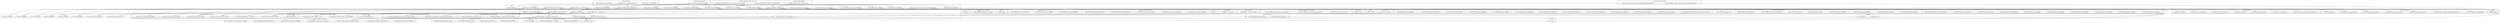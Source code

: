 digraph {
graph [overlap=false]
subgraph cluster_MooseX_ClassAttribute_Role_Meta_Class {
	label="MooseX::ClassAttribute::Role::Meta::Class";
	"MooseX::ClassAttribute::Role::Meta::Class::_process_new_class_attribute";
	"MooseX::ClassAttribute::Role::Meta::Class::add_class_attribute";
}
subgraph cluster_MooseX_AttributeHelpers_Collection_Hash {
	label="MooseX::AttributeHelpers::Collection::Hash";
	"MooseX::AttributeHelpers::Collection::Hash::_process_options";
	"MooseX::AttributeHelpers::Collection::Hash::meta";
}
subgraph cluster_warnings {
	label="warnings";
	"warnings::import";
}
subgraph cluster_MooseX_Types_TypeDecorator {
	label="MooseX::Types::TypeDecorator";
	"MooseX::Types::TypeDecorator::AUTOLOAD";
	"MooseX::Types::TypeDecorator::isa";
}
subgraph cluster_Moose_Exporter {
	label="Moose::Exporter";
	"Moose::Exporter::setup_import_methods";
}
subgraph cluster_Class_MOP_Mixin_HasMethods {
	label="Class::MOP::Mixin::HasMethods";
	"Class::MOP::Mixin::HasMethods::get_method";
}
subgraph cluster_Moose_Util_TypeConstraints {
	label="Moose::Util::TypeConstraints";
	"Moose::Util::TypeConstraints::BEGIN@39";
	"Moose::Util::TypeConstraints::BEGIN@619";
	"Moose::Util::TypeConstraints::BEGIN@28";
	"Moose::Util::TypeConstraints::BEGIN@6";
	"Moose::Util::TypeConstraints::BEGIN@598";
	"Moose::Util::TypeConstraints::subtype";
	"Moose::Util::TypeConstraints::BEGIN@35";
	"Moose::Util::TypeConstraints::list_all_type_constraints";
	"Moose::Util::TypeConstraints::BEGIN@4";
	"Moose::Util::TypeConstraints::BEGIN@30";
	"Moose::Util::TypeConstraints::BEGIN@36";
	"Moose::Util::TypeConstraints::BEGIN@572";
	"Moose::Util::TypeConstraints::where";
	"Moose::Util::TypeConstraints::as";
	"Moose::Util::TypeConstraints::find_type_constraint";
	"Moose::Util::TypeConstraints::BEGIN@32";
	"Moose::Util::TypeConstraints::type";
	"Moose::Util::TypeConstraints::BEGIN@38";
	"Moose::Util::TypeConstraints::BEGIN@7";
	"Moose::Util::TypeConstraints::find_or_create_isa_type_constraint";
	"Moose::Util::TypeConstraints::BEGIN@65";
	"Moose::Util::TypeConstraints::CORE:qr";
	"Moose::Util::TypeConstraints::CORE:regcomp";
	"Moose::Util::TypeConstraints::BEGIN@592";
	"Moose::Util::TypeConstraints::optimize_as";
	"Moose::Util::TypeConstraints::BEGIN@5";
	"Moose::Util::TypeConstraints::BEGIN@33";
	"Moose::Util::TypeConstraints::BEGIN@603";
	"Moose::Util::TypeConstraints::BEGIN@34";
	"Moose::Util::TypeConstraints::BEGIN@37";
	"Moose::Util::TypeConstraints::BEGIN@29";
	"Moose::Util::TypeConstraints::BEGIN@31";
}
subgraph cluster_Moose {
	label="Moose";
	"Moose::BEGIN@20";
}
subgraph cluster_Moose_Meta_TypeConstraint_Registry {
	label="Moose::Meta::TypeConstraint::Registry";
	"Moose::Meta::TypeConstraint::Registry::new";
	"Moose::Meta::TypeConstraint::Registry::add_type_constraint";
	"Moose::Meta::TypeConstraint::Registry::get_type_constraint";
}
subgraph cluster_Moose_Meta_Mixin_AttributeCore {
	label="Moose::Meta::Mixin::AttributeCore";
	"Moose::Meta::Mixin::AttributeCore::type_constraint";
	"Moose::Meta::Mixin::AttributeCore::is_required";
	"Moose::Meta::Mixin::AttributeCore::has_handles";
	"Moose::Meta::Mixin::AttributeCore::is_weak_ref";
	"Moose::Meta::Mixin::AttributeCore::should_coerce";
	"Moose::Meta::Mixin::AttributeCore::is_lazy";
	"Moose::Meta::Mixin::AttributeCore::has_type_constraint";
}
subgraph cluster_Try_Tiny {
	label="Try::Tiny";
	"Try::Tiny::try";
}
subgraph cluster_Moose_Meta_Role_Attribute {
	label="Moose::Meta::Role::Attribute";
	"Moose::Meta::Role::Attribute::attribute_for_class";
}
subgraph cluster_Scalar_Util {
	label="Scalar::Util";
	"Scalar::Util::blessed";
}
subgraph cluster_UNIVERSAL {
	label="UNIVERSAL";
	"UNIVERSAL::isa";
	"UNIVERSAL::can";
}
subgraph cluster_Class_MOP_Method_Wrapped {
	label="Class::MOP::Method::Wrapped";
	"Class::MOP::Method::Wrapped::__ANON__[Class/MOP/Method/Wrapped.pm:49]";
	"Class::MOP::Method::Wrapped::__ANON__[Class/MOP/Method/Wrapped.pm:64]";
}
subgraph cluster_Moose_Meta_Class {
	label="Moose::Meta::Class";
	"Moose::Meta::Class::_process_new_attribute";
	"Moose::Meta::Class::add_attribute";
	"Moose::Meta::Class::create_anon_class";
}
subgraph cluster_Sub_Exporter {
	label="Sub::Exporter";
	"Sub::Exporter::setup_exporter";
}
subgraph cluster_Class_MOP_Object {
	label="Class::MOP::Object";
	"Class::MOP::Object::meta";
}
subgraph cluster_base {
	label="base";
	"base::import";
}
subgraph cluster_strict {
	label="strict";
	"strict::import";
}
subgraph cluster_Moose_Util {
	label="Moose::Util";
	"Moose::Util::BEGIN@7";
	"Moose::Util::resolve_metatrait_alias";
	"Moose::Util::BEGIN@9";
	"Moose::Util::BEGIN@6";
	"Moose::Util::BEGIN@3";
	"Moose::Util::resolve_metaclass_alias";
	"Moose::Util::BEGIN@4";
	"Moose::Util::BEGIN@8";
}
subgraph cluster_Class_MOP_Instance {
	label="Class::MOP::Instance";
	"Class::MOP::Instance::weaken_slot_value";
	"Class::MOP::Instance::set_slot_value";
}
subgraph cluster_Class_MOP_Class {
	label="Class::MOP::Class";
	"Class::MOP::Class::is_mutable";
	"Class::MOP::Class::get_all_attributes";
	"Class::MOP::Class::__ANON__[Class/MOP/Class.pm:515]";
	"Class::MOP::Class::_construct_instance";
	"Class::MOP::Class::initialize";
	"Class::MOP::Class::make_immutable";
	"Class::MOP::Class::_inline_accessors";
}
subgraph cluster_Class_MOP {
	label="Class::MOP";
	"Class::MOP::class_of";
}
subgraph cluster_Regexp {
	label="Regexp";
	"Regexp::DESTROY";
}
subgraph cluster_Exporter {
	label="Exporter";
	"Exporter::import";
}
subgraph cluster_Class_MOP_Class_Immutable_Class_MOP_Class {
	label="Class::MOP::Class::Immutable::Class::MOP::Class";
	"Class::MOP::Class::Immutable::Class::MOP::Class::get_meta_instance";
	"Class::MOP::Class::Immutable::Class::MOP::Class::get_all_attributes";
}
subgraph cluster_Class_MOP_Attribute {
	label="Class::MOP::Attribute";
	"Class::MOP::Attribute::_process_accessors";
	"Class::MOP::Attribute::set_initial_value";
	"Class::MOP::Attribute::__ANON__[Class/MOP/Attribute.pm:340]";
	"Class::MOP::Attribute::install_accessors";
	"Class::MOP::Attribute::new";
	"Class::MOP::Attribute::associated_methods";
	"Class::MOP::Attribute::associated_class";
}
subgraph cluster_Moose_Object {
	label="Moose::Object";
	"Moose::Object::does";
}
subgraph cluster_Class_MOP_Class_ {
	label="Class::MOP::Class:";
	"Class::MOP::Class:::around";
}
subgraph cluster_Class_MOP_Package {
	label="Class::MOP::Package";
	"Class::MOP::Package::name";
}
subgraph cluster_Class_MOP_Class___ANON___SERIAL_2 {
	label="Class::MOP::Class::__ANON__::SERIAL::2";
	"Class::MOP::Class::__ANON__::SERIAL::2::_process_options";
	"Class::MOP::Class::__ANON__::SERIAL::2::meta";
}
subgraph cluster_Class_MOP_Mixin_AttributeCore {
	label="Class::MOP::Mixin::AttributeCore";
	"Class::MOP::Mixin::AttributeCore::has_default";
	"Class::MOP::Mixin::AttributeCore::default";
	"Class::MOP::Mixin::AttributeCore::name";
	"Class::MOP::Mixin::AttributeCore::has_builder";
	"Class::MOP::Mixin::AttributeCore::init_arg";
	"Class::MOP::Mixin::AttributeCore::has_initializer";
}
subgraph cluster_Moose_Meta_Attribute {
	label="Moose::Meta::Attribute";
	"Moose::Meta::Attribute::_weaken_value";
	"Moose::Meta::Attribute::BEGIN@7";
	"Moose::Meta::Attribute::_process_options";
	"Moose::Meta::Attribute::BEGIN@4";
	"Moose::Meta::Attribute::does";
	"Moose::Meta::Attribute::_set_initial_slot_value";
	"Moose::Meta::Attribute::new";
	"Moose::Meta::Attribute::_process_accessors";
	"Moose::Meta::Attribute::BEGIN@9";
	"Moose::Meta::Attribute::CORE:sort";
	"Moose::Meta::Attribute::BEGIN@5";
	"Moose::Meta::Attribute::BEGIN@15";
	"Moose::Meta::Attribute::BEGIN@8";
	"Moose::Meta::Attribute::install_accessors";
	"Moose::Meta::Attribute::BEGIN@16";
	"Moose::Meta::Attribute::BEGIN@20";
	"Moose::Meta::Attribute::verify_against_type_constraint";
	"Moose::Meta::Attribute::interpolate_class";
	"Moose::Meta::Attribute::accessor_metaclass";
	"Moose::Meta::Attribute::__ANON__[Moose/Meta/Attribute.pm:35]";
	"Moose::Meta::Attribute::initialize_instance_slot";
	"Moose::Meta::Attribute::BEGIN@10";
	"Moose::Meta::Attribute::interpolate_class_and_new";
	"Moose::Meta::Attribute::BEGIN@17";
	"Moose::Meta::Attribute::_coerce_and_verify";
	"Moose::Meta::Attribute::_check_associated_methods";
	"Moose::Meta::Attribute::BEGIN@18";
}
subgraph cluster_Moose_Meta_Method_Accessor {
	label="Moose::Meta::Method::Accessor";
	"Moose::Meta::Method::Accessor::BEGIN@11";
	"Moose::Meta::Method::Accessor::BEGIN@4";
	"Moose::Meta::Method::Accessor::BEGIN@5";
}
subgraph cluster_Moose_Meta_TypeConstraint {
	label="Moose::Meta::TypeConstraint";
	"Moose::Meta::TypeConstraint::has_coercion";
	"Moose::Meta::TypeConstraint::coerce";
	"Moose::Meta::TypeConstraint::check";
	"Moose::Meta::TypeConstraint::new";
}
subgraph cluster_Moose_Meta_Method_Delegation {
	label="Moose::Meta::Method::Delegation";
	"Moose::Meta::Method::Delegation::BEGIN@8";
	"Moose::Meta::Method::Delegation::BEGIN@7";
	"Moose::Meta::Method::Delegation::BEGIN@4";
	"Moose::Meta::Method::Delegation::BEGIN@14";
	"Moose::Meta::Method::Delegation::BEGIN@5";
}
subgraph cluster_Moose_Meta_TypeCoercion {
	label="Moose::Meta::TypeCoercion";
	"Moose::Meta::TypeCoercion::BEGIN@8";
}
"Moose::Meta::Attribute::initialize_instance_slot" -> "Moose::Meta::Attribute::_weaken_value";
"Moose::Meta::Attribute::BEGIN@18" -> "Moose::Util::TypeConstraints::BEGIN@619";
"Moose::Meta::TypeCoercion::BEGIN@8" -> "Moose::Meta::Attribute::BEGIN@9";
"Moose::Meta::Attribute::initialize_instance_slot" -> "Class::MOP::Mixin::AttributeCore::has_default";
"Moose::Meta::Attribute::BEGIN@16" -> "Moose::Meta::Method::Delegation::BEGIN@4";
"Moose::Meta::Attribute::does" -> "Try::Tiny::try";
"Moose::Meta::TypeCoercion::BEGIN@8" -> "Moose::Meta::Attribute::BEGIN@20";
"Moose::Meta::Attribute::verify_against_type_constraint" -> "Moose::Meta::Mixin::AttributeCore::has_type_constraint";
"Moose::Meta::Attribute::_coerce_and_verify" -> "Moose::Meta::Mixin::AttributeCore::has_type_constraint";
"Moose::Meta::Attribute::interpolate_class" -> "Moose::Meta::Attribute::interpolate_class";
"Moose::Meta::Attribute::interpolate_class_and_new" -> "Moose::Meta::Attribute::interpolate_class";
"Moose::Meta::Attribute::BEGIN@17" -> "Moose::Util::BEGIN@7";
"Try::Tiny::try" -> "Moose::Meta::Attribute::__ANON__[Moose/Meta/Attribute.pm:35]";
"Moose::Meta::Attribute::BEGIN@16" -> "Moose::Meta::Method::Delegation::BEGIN@8";
"Moose::Meta::Attribute::BEGIN@18" -> "Moose::Util::TypeConstraints::BEGIN@36";
"Moose::Meta::TypeCoercion::BEGIN@8" -> "Moose::Meta::Attribute::BEGIN@10";
"Moose::Meta::Attribute::initialize_instance_slot" -> "Moose::Meta::Mixin::AttributeCore::is_lazy";
"Moose::Meta::Attribute::BEGIN@9" -> "Exporter::import";
"Moose::Meta::Attribute::BEGIN@7" -> "Exporter::import";
"Moose::Meta::Attribute::BEGIN@8" -> "Exporter::import";
"Moose::Meta::Attribute::BEGIN@18" -> "Moose::Util::TypeConstraints::where";
"Moose::Meta::Attribute::BEGIN@18" -> "Moose::Meta::TypeConstraint::Registry::new";
"Moose::Meta::Class::add_attribute" -> "Moose::Meta::Attribute::_check_associated_methods";
"Moose::Meta::Attribute::BEGIN@17" -> "Moose::Util::BEGIN@3";
"Moose::Meta::Attribute::BEGIN@18" -> "Moose::Util::TypeConstraints::find_type_constraint";
"Moose::Meta::Attribute::initialize_instance_slot" -> "Class::MOP::Mixin::AttributeCore::init_arg";
"Moose::Meta::Attribute::new" -> "Class::MOP::Mixin::AttributeCore::init_arg";
"Moose::Meta::Attribute::interpolate_class" -> "Moose::Util::resolve_metaclass_alias";
"Moose::Meta::Attribute::BEGIN@15" -> "Moose::Meta::Method::Accessor::BEGIN@11";
"Moose::Meta::TypeCoercion::BEGIN@8" -> "Moose::Meta::Attribute::BEGIN@7";
"Moose::Meta::Attribute::BEGIN@18" -> "Moose::Util::TypeConstraints::BEGIN@38";
"Moose::Meta::Attribute::verify_against_type_constraint" -> "Moose::Meta::TypeConstraint::check";
"Class::MOP::Attribute::install_accessors" -> "Moose::Meta::Attribute::_process_accessors";
"Moose::Meta::Attribute::BEGIN@18" -> "Class::MOP::Class::is_mutable";
"Moose::Meta::Attribute::BEGIN@18" -> "Moose::Util::TypeConstraints::CORE:qr";
"Moose::Meta::Attribute::BEGIN@18" -> "Moose::Util::TypeConstraints::BEGIN@592";
"Moose::Meta::Attribute::BEGIN@18" -> "Moose::Util::TypeConstraints::BEGIN@5";
"Class::MOP::Attribute::__ANON__[Class/MOP/Attribute.pm:340]" -> "Moose::Meta::Attribute::accessor_metaclass";
"Class::MOP::Class::_construct_instance" -> "Moose::Meta::Attribute::initialize_instance_slot";
"Moose::Meta::Attribute::_coerce_and_verify" -> "Moose::Meta::TypeConstraint::coerce";
"Moose::Meta::Attribute::BEGIN@17" -> "Moose::Util::BEGIN@9";
"Moose::Meta::Attribute::BEGIN@15" -> "Moose::Meta::Method::Accessor::BEGIN@5";
"Moose::Meta::Class::_process_new_attribute" -> "Moose::Meta::Attribute::interpolate_class_and_new";
"MooseX::ClassAttribute::Role::Meta::Class::_process_new_class_attribute" -> "Moose::Meta::Attribute::interpolate_class_and_new";
"Moose::Meta::Role::Attribute::attribute_for_class" -> "Moose::Meta::Attribute::interpolate_class_and_new";
"Moose::Meta::Attribute::_process_options" -> "MooseX::Types::TypeDecorator::isa";
"Moose::Meta::Attribute::_process_accessors" -> "Class::MOP::Mixin::HasMethods::get_method";
"Moose::Meta::Attribute::_process_accessors" -> "Class::MOP::Attribute::_process_accessors";
"Moose::Meta::Attribute::BEGIN@18" -> "Moose::Util::TypeConstraints::BEGIN@39";
"Moose::Meta::TypeCoercion::BEGIN@8" -> "Moose::Meta::Attribute::BEGIN@15";
"Moose::Meta::Attribute::new" -> "Class::MOP::Class::get_all_attributes";
"Moose::Meta::Attribute::_set_initial_slot_value" -> "Class::MOP::Instance::set_slot_value";
"Moose::Meta::Attribute::_weaken_value" -> "Scalar::Util::blessed";
"Moose::Meta::Attribute::_process_options" -> "Scalar::Util::blessed";
"Moose::Meta::Attribute::BEGIN@18" -> "Moose::Meta::TypeConstraint::new";
"Moose::Meta::Attribute::BEGIN@18" -> "Moose::Util::TypeConstraints::BEGIN@572";
"Moose::Meta::Attribute::new" -> "Class::MOP::Class::__ANON__::SERIAL::2::meta";
"Moose::Meta::Attribute::BEGIN@18" -> "Moose::Util::TypeConstraints::as";
"Moose::Meta::Attribute::verify_against_type_constraint" -> "Moose::Meta::Mixin::AttributeCore::type_constraint";
"Moose::Meta::Attribute::_coerce_and_verify" -> "Moose::Meta::Mixin::AttributeCore::type_constraint";
"Moose::Meta::Attribute::new" -> "Class::MOP::Object::meta";
"Moose::Meta::Attribute::_process_options" -> "Moose::Util::TypeConstraints::find_or_create_isa_type_constraint";
"Moose::Meta::TypeCoercion::BEGIN@8" -> "Moose::Meta::Attribute::BEGIN@5";
"Moose::Meta::Attribute::BEGIN@18" -> "Moose::Util::TypeConstraints::BEGIN@65";
"Moose::Meta::TypeCoercion::BEGIN@8" -> "Moose::Meta::Attribute::BEGIN@8";
"Moose::Meta::Attribute::BEGIN@18" -> "Moose::Util::TypeConstraints::CORE:regcomp";
"Moose::Meta::Attribute::new" -> "MooseX::AttributeHelpers::Collection::Hash::meta";
"Moose::Meta::Attribute::BEGIN@18" -> "Moose::Util::TypeConstraints::BEGIN@33";
"Moose::Meta::Attribute::_weaken_value" -> "Class::MOP::Instance::weaken_slot_value";
"Moose::Meta::Attribute::initialize_instance_slot" -> "Class::MOP::Mixin::AttributeCore::default";
"Moose::Meta::TypeCoercion::BEGIN@8" -> "Moose::Meta::Attribute::BEGIN@17";
"Moose::Meta::Attribute::new" -> "Class::MOP::Class::Immutable::Class::MOP::Class::get_all_attributes";
"Moose::Meta::Attribute::BEGIN@18" -> "Moose::Util::TypeConstraints::BEGIN@37";
"Moose::Meta::Attribute::new" -> "MooseX::AttributeHelpers::Collection::Hash::_process_options";
"Moose::Meta::Attribute::does" -> "Moose::Object::does";
"Class::MOP::Class:::around" -> "Moose::Meta::Attribute::_process_options";
"Class::MOP::Method::Wrapped::__ANON__[Class/MOP/Method/Wrapped.pm:49]" -> "Moose::Meta::Attribute::_process_options";
"Moose::Meta::Attribute::new" -> "Moose::Meta::Attribute::_process_options";
"Moose::Meta::Attribute::BEGIN@18" -> "Class::MOP::Class::make_immutable";
"Moose::Meta::Attribute::BEGIN@17" -> "Moose::Util::BEGIN@6";
"Moose::Meta::Attribute::BEGIN@16" -> "Moose::Meta::Method::Delegation::BEGIN@5";
"Moose::Meta::Attribute::initialize_instance_slot" -> "Class::MOP::Mixin::AttributeCore::has_builder";
"Moose::Meta::Attribute::BEGIN@18" -> "Class::MOP::class_of";
"Moose::Meta::Attribute::BEGIN@18" -> "Moose::Util::TypeConstraints::BEGIN@6";
"Moose::Meta::Attribute::BEGIN@18" -> "Moose::Exporter::setup_import_methods";
"Moose::Meta::Attribute::BEGIN@17" -> "Moose::Util::BEGIN@8";
"Moose::Meta::Attribute::BEGIN@18" -> "Moose::Util::TypeConstraints::subtype";
"Moose::Meta::Attribute::BEGIN@18" -> "Moose::Util::TypeConstraints::BEGIN@598";
"Moose::Meta::Attribute::BEGIN@18" -> "Moose::Util::TypeConstraints::BEGIN@35";
"Moose::Meta::Attribute::BEGIN@18" -> "Moose::Util::TypeConstraints::BEGIN@4";
"Moose::Meta::Attribute::BEGIN@18" -> "Moose::Util::TypeConstraints::list_all_type_constraints";
"Moose::Meta::Attribute::BEGIN@18" -> "Moose::Util::TypeConstraints::BEGIN@30";
"Moose::Meta::Attribute::BEGIN@18" -> "Moose::Meta::TypeConstraint::Registry::add_type_constraint";
"Moose::Meta::Attribute::BEGIN@17" -> "Sub::Exporter::setup_exporter";
"Moose::Meta::Attribute::interpolate_class" -> "UNIVERSAL::can";
"Moose::Meta::Attribute::BEGIN@18" -> "Moose::Util::TypeConstraints::type";
"Moose::Meta::Attribute::BEGIN@16" -> "Moose::Meta::Method::Delegation::BEGIN@7";
"Moose::BEGIN@20" -> "Moose::Meta::Attribute::new";
"Moose::Meta::Attribute::interpolate_class_and_new" -> "Moose::Meta::Attribute::new";
"Moose::Meta::Attribute::_set_initial_slot_value" -> "Class::MOP::Mixin::AttributeCore::has_initializer";
"Moose::Meta::Attribute::BEGIN@20" -> "base::import";
"Moose::Meta::Attribute::_process_accessors" -> "UNIVERSAL::isa";
"Moose::Meta::Attribute::new" -> "Class::MOP::Class::__ANON__::SERIAL::2::_process_options";
"Moose::Meta::Attribute::BEGIN@18" -> "Moose::Util::TypeConstraints::optimize_as";
"Moose::Meta::Attribute::_process_accessors" -> "Class::MOP::Attribute::associated_class";
"Moose::Meta::Attribute::_coerce_and_verify" -> "Moose::Meta::Attribute::verify_against_type_constraint";
"Moose::Meta::Attribute::_weaken_value" -> "Class::MOP::Class::Immutable::Class::MOP::Class::get_meta_instance";
"Moose::Meta::Attribute::_coerce_and_verify" -> "Moose::Meta::TypeConstraint::has_coercion";
"Moose::Meta::Attribute::BEGIN@5" -> "warnings::import";
"Moose::Meta::Attribute::BEGIN@18" -> "Regexp::DESTROY";
"Moose::Meta::Attribute::BEGIN@18" -> "Moose::Meta::TypeConstraint::Registry::get_type_constraint";
"Moose::Meta::Attribute::BEGIN@15" -> "Moose::Meta::Method::Accessor::BEGIN@4";
"Moose::Meta::Attribute::BEGIN@18" -> "Moose::Util::TypeConstraints::BEGIN@29";
"Moose::Meta::Attribute::BEGIN@18" -> "Moose::Util::TypeConstraints::BEGIN@31";
"Moose::Meta::Attribute::interpolate_class" -> "Moose::Util::resolve_metatrait_alias";
"Moose::Meta::Attribute::__ANON__[Moose/Meta/Attribute.pm:35]" -> "Moose::Util::resolve_metatrait_alias";
"Moose::Meta::TypeCoercion::BEGIN@8" -> "Moose::Meta::Attribute::BEGIN@4";
"Moose::Meta::Attribute::interpolate_class" -> "Moose::Meta::Attribute::does";
"Moose::Meta::Attribute::initialize_instance_slot" -> "Moose::Meta::Mixin::AttributeCore::is_required";
"Moose::Meta::Attribute::_coerce_and_verify" -> "Moose::Meta::Mixin::AttributeCore::should_coerce";
"Moose::Meta::Attribute::BEGIN@18" -> "Moose::Util::TypeConstraints::BEGIN@28";
"Moose::Meta::Attribute::new" -> "Class::MOP::Attribute::new";
"Moose::Meta::Attribute::_weaken_value" -> "Class::MOP::Mixin::AttributeCore::name";
"Moose::Meta::Attribute::_set_initial_slot_value" -> "Class::MOP::Mixin::AttributeCore::name";
"Moose::Meta::TypeCoercion::BEGIN@8" -> "Moose::Meta::Attribute::BEGIN@16";
"Moose::Meta::Attribute::install_accessors" -> "Class::MOP::Attribute::install_accessors";
"Moose::Meta::Attribute::BEGIN@16" -> "Moose::Meta::Method::Delegation::BEGIN@14";
"Moose::Meta::Attribute::interpolate_class" -> "Class::MOP::Package::name";
"Moose::Meta::Attribute::verify_against_type_constraint" -> "MooseX::Types::TypeDecorator::AUTOLOAD";
"Moose::Meta::Attribute::BEGIN@18" -> "Moose::Util::TypeConstraints::BEGIN@32";
"Moose::Meta::Attribute::initialize_instance_slot" -> "Moose::Meta::Mixin::AttributeCore::is_weak_ref";
"Moose::Meta::Attribute::BEGIN@18" -> "Moose::Util::TypeConstraints::BEGIN@7";
"Moose::Meta::Attribute::_check_associated_methods" -> "Class::MOP::Attribute::associated_methods";
"Moose::Meta::Attribute::_weaken_value" -> "Class::MOP::Class::initialize";
"Class::MOP::Attribute::set_initial_value" -> "Moose::Meta::Attribute::_set_initial_slot_value";
"Moose::Meta::Attribute::new" -> "Moose::Meta::Attribute::CORE:sort";
"Moose::Meta::Attribute::initialize_instance_slot" -> "Class::MOP::Attribute::set_initial_value";
"Moose::Meta::Attribute::interpolate_class" -> "Moose::Meta::Class::create_anon_class";
"Class::MOP::Class::__ANON__[Class/MOP/Class.pm:515]" -> "Moose::Meta::Attribute::install_accessors";
"Class::MOP::Method::Wrapped::__ANON__[Class/MOP/Method/Wrapped.pm:64]" -> "Moose::Meta::Attribute::install_accessors";
"MooseX::ClassAttribute::Role::Meta::Class::add_class_attribute" -> "Moose::Meta::Attribute::install_accessors";
"Class::MOP::Class::_inline_accessors" -> "Moose::Meta::Attribute::install_accessors";
"Moose::Meta::Attribute::install_accessors" -> "Moose::Meta::Mixin::AttributeCore::has_handles";
"Moose::Meta::Attribute::BEGIN@18" -> "Moose::Util::TypeConstraints::BEGIN@603";
"Moose::Meta::Attribute::BEGIN@18" -> "Moose::Util::TypeConstraints::BEGIN@34";
"Moose::Meta::Attribute::initialize_instance_slot" -> "Moose::Meta::Attribute::_coerce_and_verify";
"Moose::Meta::TypeCoercion::BEGIN@8" -> "Moose::Meta::Attribute::BEGIN@18";
"Moose::Meta::Attribute::BEGIN@4" -> "strict::import";
"Moose::Meta::Attribute::BEGIN@17" -> "Moose::Util::BEGIN@4";
}
